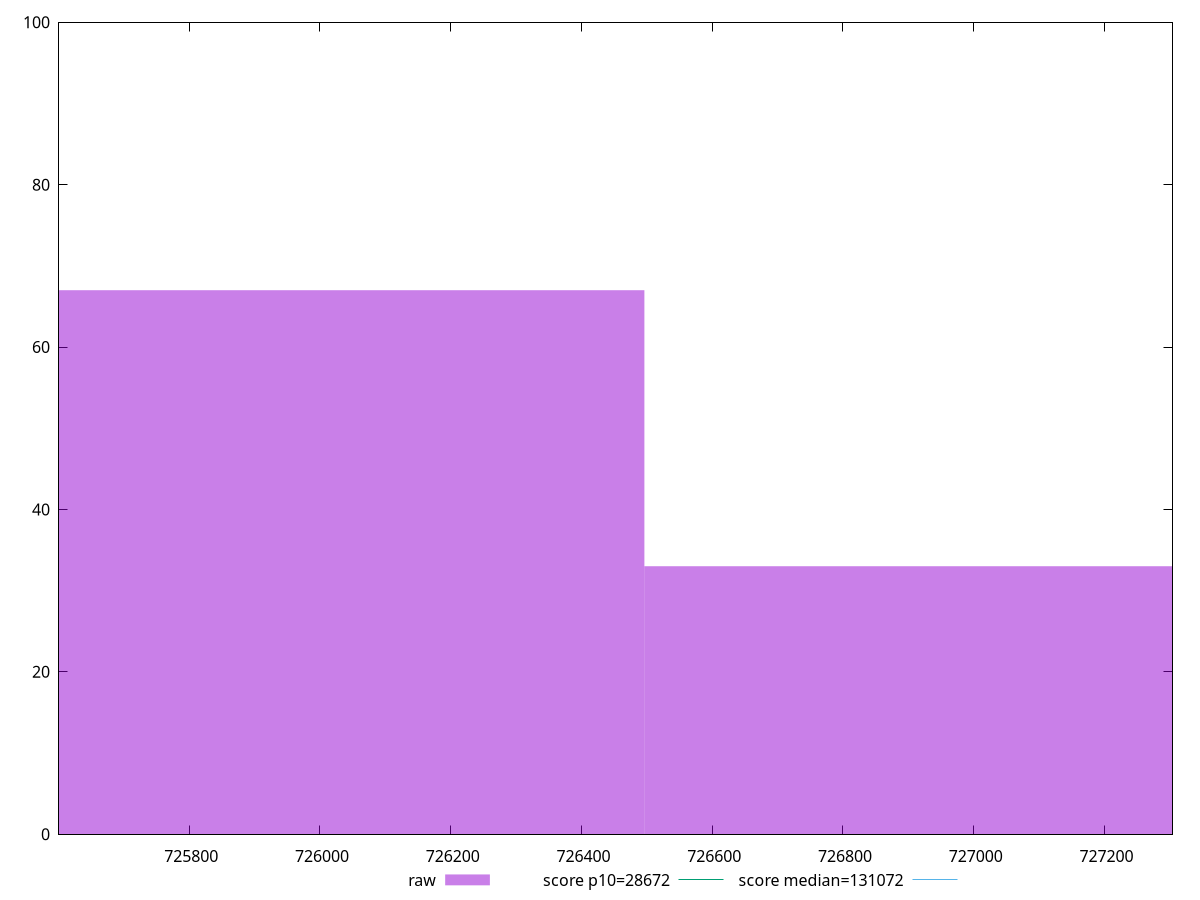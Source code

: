reset

$raw <<EOF
726009.0356517117 67
726983.5444243986 33
EOF

set key outside below
set boxwidth 974.5087726868613
set xrange [725600.9658333333:727304.03125]
set yrange [0:100]
set trange [0:100]
set style fill transparent solid 0.5 noborder

set parametric
set terminal svg size 640, 490 enhanced background rgb 'white'
set output "reports/report_00027_2021-02-24T12-40-31.850Z/uses-long-cache-ttl/samples/music/raw/histogram.svg"

plot $raw title "raw" with boxes, \
     28672,t title "score p10=28672", \
     131072,t title "score median=131072"

reset
